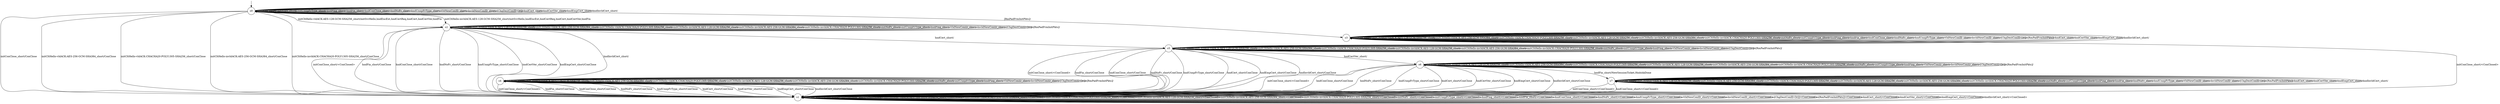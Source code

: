 digraph g {

s0 [shape="circle" label="s0"];
s1 [shape="circle" label="s1"];
s2 [shape="circle" label="s2"];
s3 [shape="circle" label="s3"];
s4 [shape="circle" label="s4"];
s5 [shape="circle" label="s5"];
s6 [shape="circle" label="s6"];
s7 [shape="circle" label="s7"];
s0 -> s0 [label="initPing_short/ "];
s0 -> s1 [label="initConClose_short/ConClose "];
s0 -> s2 [label="initCltHello-vldACK:AES-128-GCM-SHA256_short/initSvrHello,hndEncExt,hndCertReq,hndCert,hndCertVer,hndFin "];
s0 -> s1 [label="initCltHello-vldACK:AES-256-GCM-SHA384_short/ConClose "];
s0 -> s1 [label="initCltHello-vldACK:CHACHA20-POLY1305-SHA256_short/ConClose "];
s0 -> s2 [label="initCltHello-invldACK:AES-128-GCM-SHA256_short/initSvrHello,hndEncExt,hndCertReq,hndCert,hndCertVer,hndFin "];
s0 -> s1 [label="initCltHello-invldACK:AES-256-GCM-SHA384_short/ConClose "];
s0 -> s1 [label="initCltHello-invldACK:CHACHA20-POLY1305-SHA256_short/ConClose "];
s0 -> s0 [label="initNoFr_short/ "];
s0 -> s0 [label="initUnxpFrType_short/ "];
s0 -> s0 [label="hndPing_short/ "];
s0 -> s0 [label="hndFin_short/ "];
s0 -> s0 [label="hndConClose_short/ "];
s0 -> s0 [label="hndNoFr_short/ "];
s0 -> s0 [label="hndUnxpFrType_short/ "];
s0 -> s0 [label="VldNewConID_short/ "];
s0 -> s0 [label="InvldNewConID_short/ "];
s0 -> s0 [label="[ChgDestConID-Ori]/ "];
s0 -> s3 [label="[RmPadFrmInitPkts]/ "];
s0 -> s0 [label="hndCert_short/ "];
s0 -> s0 [label="hndCertVer_short/ "];
s0 -> s0 [label="hndEmpCert_short/ "];
s0 -> s0 [label="hndInvldCert_short/ "];
s1 -> s1 [label="initPing_short/<ConClosed> "];
s1 -> s1 [label="initConClose_short/<ConClosed> "];
s1 -> s1 [label="initCltHello-vldACK:AES-128-GCM-SHA256_short/<ConClosed> "];
s1 -> s1 [label="initCltHello-vldACK:AES-256-GCM-SHA384_short/<ConClosed> "];
s1 -> s1 [label="initCltHello-vldACK:CHACHA20-POLY1305-SHA256_short/<ConClosed> "];
s1 -> s1 [label="initCltHello-invldACK:AES-128-GCM-SHA256_short/<ConClosed> "];
s1 -> s1 [label="initCltHello-invldACK:AES-256-GCM-SHA384_short/<ConClosed> "];
s1 -> s1 [label="initCltHello-invldACK:CHACHA20-POLY1305-SHA256_short/<ConClosed> "];
s1 -> s1 [label="initNoFr_short/<ConClosed> "];
s1 -> s1 [label="initUnxpFrType_short/<ConClosed> "];
s1 -> s1 [label="hndPing_short/<ConClosed> "];
s1 -> s1 [label="hndFin_short/<ConClosed> "];
s1 -> s1 [label="hndConClose_short/<ConClosed> "];
s1 -> s1 [label="hndNoFr_short/<ConClosed> "];
s1 -> s1 [label="hndUnxpFrType_short/<ConClosed> "];
s1 -> s1 [label="VldNewConID_short/<ConClosed> "];
s1 -> s1 [label="InvldNewConID_short/<ConClosed> "];
s1 -> s1 [label="[ChgDestConID-Ori]/<ConClosed> "];
s1 -> s1 [label="[RmPadFrmInitPkts]/<ConClosed> "];
s1 -> s1 [label="hndCert_short/<ConClosed> "];
s1 -> s1 [label="hndCertVer_short/<ConClosed> "];
s1 -> s1 [label="hndEmpCert_short/<ConClosed> "];
s1 -> s1 [label="hndInvldCert_short/<ConClosed> "];
s2 -> s2 [label="initPing_short/ "];
s2 -> s1 [label="initConClose_short/<ConClosed> "];
s2 -> s2 [label="initCltHello-vldACK:AES-128-GCM-SHA256_short/ "];
s2 -> s2 [label="initCltHello-vldACK:AES-256-GCM-SHA384_short/ "];
s2 -> s2 [label="initCltHello-vldACK:CHACHA20-POLY1305-SHA256_short/ "];
s2 -> s2 [label="initCltHello-invldACK:AES-128-GCM-SHA256_short/ "];
s2 -> s2 [label="initCltHello-invldACK:AES-256-GCM-SHA384_short/ "];
s2 -> s2 [label="initCltHello-invldACK:CHACHA20-POLY1305-SHA256_short/ "];
s2 -> s2 [label="initNoFr_short/ "];
s2 -> s2 [label="initUnxpFrType_short/ "];
s2 -> s2 [label="hndPing_short/ "];
s2 -> s1 [label="hndFin_short/ConClose "];
s2 -> s1 [label="hndConClose_short/ConClose "];
s2 -> s1 [label="hndNoFr_short/ConClose "];
s2 -> s1 [label="hndUnxpFrType_short/ConClose "];
s2 -> s2 [label="VldNewConID_short/ "];
s2 -> s2 [label="InvldNewConID_short/ "];
s2 -> s2 [label="[ChgDestConID-Ori]/ "];
s2 -> s2 [label="[RmPadFrmInitPkts]/ "];
s2 -> s5 [label="hndCert_short/ "];
s2 -> s1 [label="hndCertVer_short/ConClose "];
s2 -> s1 [label="hndEmpCert_short/ConClose "];
s2 -> s4 [label="hndInvldCert_short/ "];
s3 -> s3 [label="initPing_short/ "];
s3 -> s1 [label="initConClose_short/<ConClosed> "];
s3 -> s3 [label="initCltHello-vldACK:AES-128-GCM-SHA256_short/ "];
s3 -> s3 [label="initCltHello-vldACK:AES-256-GCM-SHA384_short/ "];
s3 -> s3 [label="initCltHello-vldACK:CHACHA20-POLY1305-SHA256_short/ "];
s3 -> s3 [label="initCltHello-invldACK:AES-128-GCM-SHA256_short/ "];
s3 -> s3 [label="initCltHello-invldACK:AES-256-GCM-SHA384_short/ "];
s3 -> s3 [label="initCltHello-invldACK:CHACHA20-POLY1305-SHA256_short/ "];
s3 -> s3 [label="initNoFr_short/ "];
s3 -> s3 [label="initUnxpFrType_short/ "];
s3 -> s3 [label="hndPing_short/ "];
s3 -> s3 [label="hndFin_short/ "];
s3 -> s3 [label="hndConClose_short/ "];
s3 -> s3 [label="hndNoFr_short/ "];
s3 -> s3 [label="hndUnxpFrType_short/ "];
s3 -> s3 [label="VldNewConID_short/ "];
s3 -> s3 [label="InvldNewConID_short/ "];
s3 -> s3 [label="[ChgDestConID-Ori]/ "];
s3 -> s3 [label="[RmPadFrmInitPkts]/ "];
s3 -> s3 [label="hndCert_short/ "];
s3 -> s3 [label="hndCertVer_short/ "];
s3 -> s3 [label="hndEmpCert_short/ "];
s3 -> s3 [label="hndInvldCert_short/ "];
s4 -> s4 [label="initPing_short/ "];
s4 -> s1 [label="initConClose_short/<ConClosed> "];
s4 -> s4 [label="initCltHello-vldACK:AES-128-GCM-SHA256_short/ "];
s4 -> s4 [label="initCltHello-vldACK:AES-256-GCM-SHA384_short/ "];
s4 -> s4 [label="initCltHello-vldACK:CHACHA20-POLY1305-SHA256_short/ "];
s4 -> s4 [label="initCltHello-invldACK:AES-128-GCM-SHA256_short/ "];
s4 -> s4 [label="initCltHello-invldACK:AES-256-GCM-SHA384_short/ "];
s4 -> s4 [label="initCltHello-invldACK:CHACHA20-POLY1305-SHA256_short/ "];
s4 -> s4 [label="initNoFr_short/ "];
s4 -> s4 [label="initUnxpFrType_short/ "];
s4 -> s4 [label="hndPing_short/ "];
s4 -> s1 [label="hndFin_short/ConClose "];
s4 -> s1 [label="hndConClose_short/ConClose "];
s4 -> s1 [label="hndNoFr_short/ConClose "];
s4 -> s1 [label="hndUnxpFrType_short/ConClose "];
s4 -> s4 [label="VldNewConID_short/ "];
s4 -> s4 [label="InvldNewConID_short/ "];
s4 -> s4 [label="[ChgDestConID-Ori]/ "];
s4 -> s4 [label="[RmPadFrmInitPkts]/ "];
s4 -> s1 [label="hndCert_short/ConClose "];
s4 -> s1 [label="hndCertVer_short/ConClose "];
s4 -> s1 [label="hndEmpCert_short/ConClose "];
s4 -> s1 [label="hndInvldCert_short/ConClose "];
s5 -> s5 [label="initPing_short/ "];
s5 -> s1 [label="initConClose_short/<ConClosed> "];
s5 -> s5 [label="initCltHello-vldACK:AES-128-GCM-SHA256_short/ "];
s5 -> s5 [label="initCltHello-vldACK:AES-256-GCM-SHA384_short/ "];
s5 -> s5 [label="initCltHello-vldACK:CHACHA20-POLY1305-SHA256_short/ "];
s5 -> s5 [label="initCltHello-invldACK:AES-128-GCM-SHA256_short/ "];
s5 -> s5 [label="initCltHello-invldACK:AES-256-GCM-SHA384_short/ "];
s5 -> s5 [label="initCltHello-invldACK:CHACHA20-POLY1305-SHA256_short/ "];
s5 -> s5 [label="initNoFr_short/ "];
s5 -> s5 [label="initUnxpFrType_short/ "];
s5 -> s5 [label="hndPing_short/ "];
s5 -> s1 [label="hndFin_short/ConClose "];
s5 -> s1 [label="hndConClose_short/ConClose "];
s5 -> s1 [label="hndNoFr_short/ConClose "];
s5 -> s1 [label="hndUnxpFrType_short/ConClose "];
s5 -> s5 [label="VldNewConID_short/ "];
s5 -> s5 [label="InvldNewConID_short/ "];
s5 -> s5 [label="[ChgDestConID-Ori]/ "];
s5 -> s5 [label="[RmPadFrmInitPkts]/ "];
s5 -> s1 [label="hndCert_short/ConClose "];
s5 -> s6 [label="hndCertVer_short/ "];
s5 -> s1 [label="hndEmpCert_short/ConClose "];
s5 -> s1 [label="hndInvldCert_short/ConClose "];
s6 -> s6 [label="initPing_short/ "];
s6 -> s1 [label="initConClose_short/<ConClosed> "];
s6 -> s6 [label="initCltHello-vldACK:AES-128-GCM-SHA256_short/ "];
s6 -> s6 [label="initCltHello-vldACK:AES-256-GCM-SHA384_short/ "];
s6 -> s6 [label="initCltHello-vldACK:CHACHA20-POLY1305-SHA256_short/ "];
s6 -> s6 [label="initCltHello-invldACK:AES-128-GCM-SHA256_short/ "];
s6 -> s6 [label="initCltHello-invldACK:AES-256-GCM-SHA384_short/ "];
s6 -> s6 [label="initCltHello-invldACK:CHACHA20-POLY1305-SHA256_short/ "];
s6 -> s6 [label="initNoFr_short/ "];
s6 -> s6 [label="initUnxpFrType_short/ "];
s6 -> s6 [label="hndPing_short/ "];
s6 -> s7 [label="hndFin_short/NewSessionTicket,HndshkDone "];
s6 -> s1 [label="hndConClose_short/ConClose "];
s6 -> s1 [label="hndNoFr_short/ConClose "];
s6 -> s1 [label="hndUnxpFrType_short/ConClose "];
s6 -> s6 [label="VldNewConID_short/ "];
s6 -> s6 [label="InvldNewConID_short/ "];
s6 -> s6 [label="[ChgDestConID-Ori]/ "];
s6 -> s6 [label="[RmPadFrmInitPkts]/ "];
s6 -> s1 [label="hndCert_short/ConClose "];
s6 -> s1 [label="hndCertVer_short/ConClose "];
s6 -> s1 [label="hndEmpCert_short/ConClose "];
s6 -> s1 [label="hndInvldCert_short/ConClose "];
s7 -> s7 [label="initPing_short/ "];
s7 -> s1 [label="initConClose_short/<ConClosed> "];
s7 -> s7 [label="initCltHello-vldACK:AES-128-GCM-SHA256_short/ "];
s7 -> s7 [label="initCltHello-vldACK:AES-256-GCM-SHA384_short/ "];
s7 -> s7 [label="initCltHello-vldACK:CHACHA20-POLY1305-SHA256_short/ "];
s7 -> s7 [label="initCltHello-invldACK:AES-128-GCM-SHA256_short/ "];
s7 -> s7 [label="initCltHello-invldACK:AES-256-GCM-SHA384_short/ "];
s7 -> s7 [label="initCltHello-invldACK:CHACHA20-POLY1305-SHA256_short/ "];
s7 -> s7 [label="initNoFr_short/ "];
s7 -> s7 [label="initUnxpFrType_short/ "];
s7 -> s7 [label="hndPing_short/ "];
s7 -> s7 [label="hndFin_short/ "];
s7 -> s1 [label="hndConClose_short/<ConClosed> "];
s7 -> s7 [label="hndNoFr_short/ "];
s7 -> s7 [label="hndUnxpFrType_short/ "];
s7 -> s7 [label="VldNewConID_short/ "];
s7 -> s7 [label="InvldNewConID_short/ "];
s7 -> s7 [label="[ChgDestConID-Ori]/ "];
s7 -> s7 [label="[RmPadFrmInitPkts]/ "];
s7 -> s7 [label="hndCert_short/ "];
s7 -> s7 [label="hndCertVer_short/ "];
s7 -> s7 [label="hndEmpCert_short/ "];
s7 -> s7 [label="hndInvldCert_short/ "];

__start0 [label="" shape="none" width="0" height="0"];
__start0 -> s0;

}

